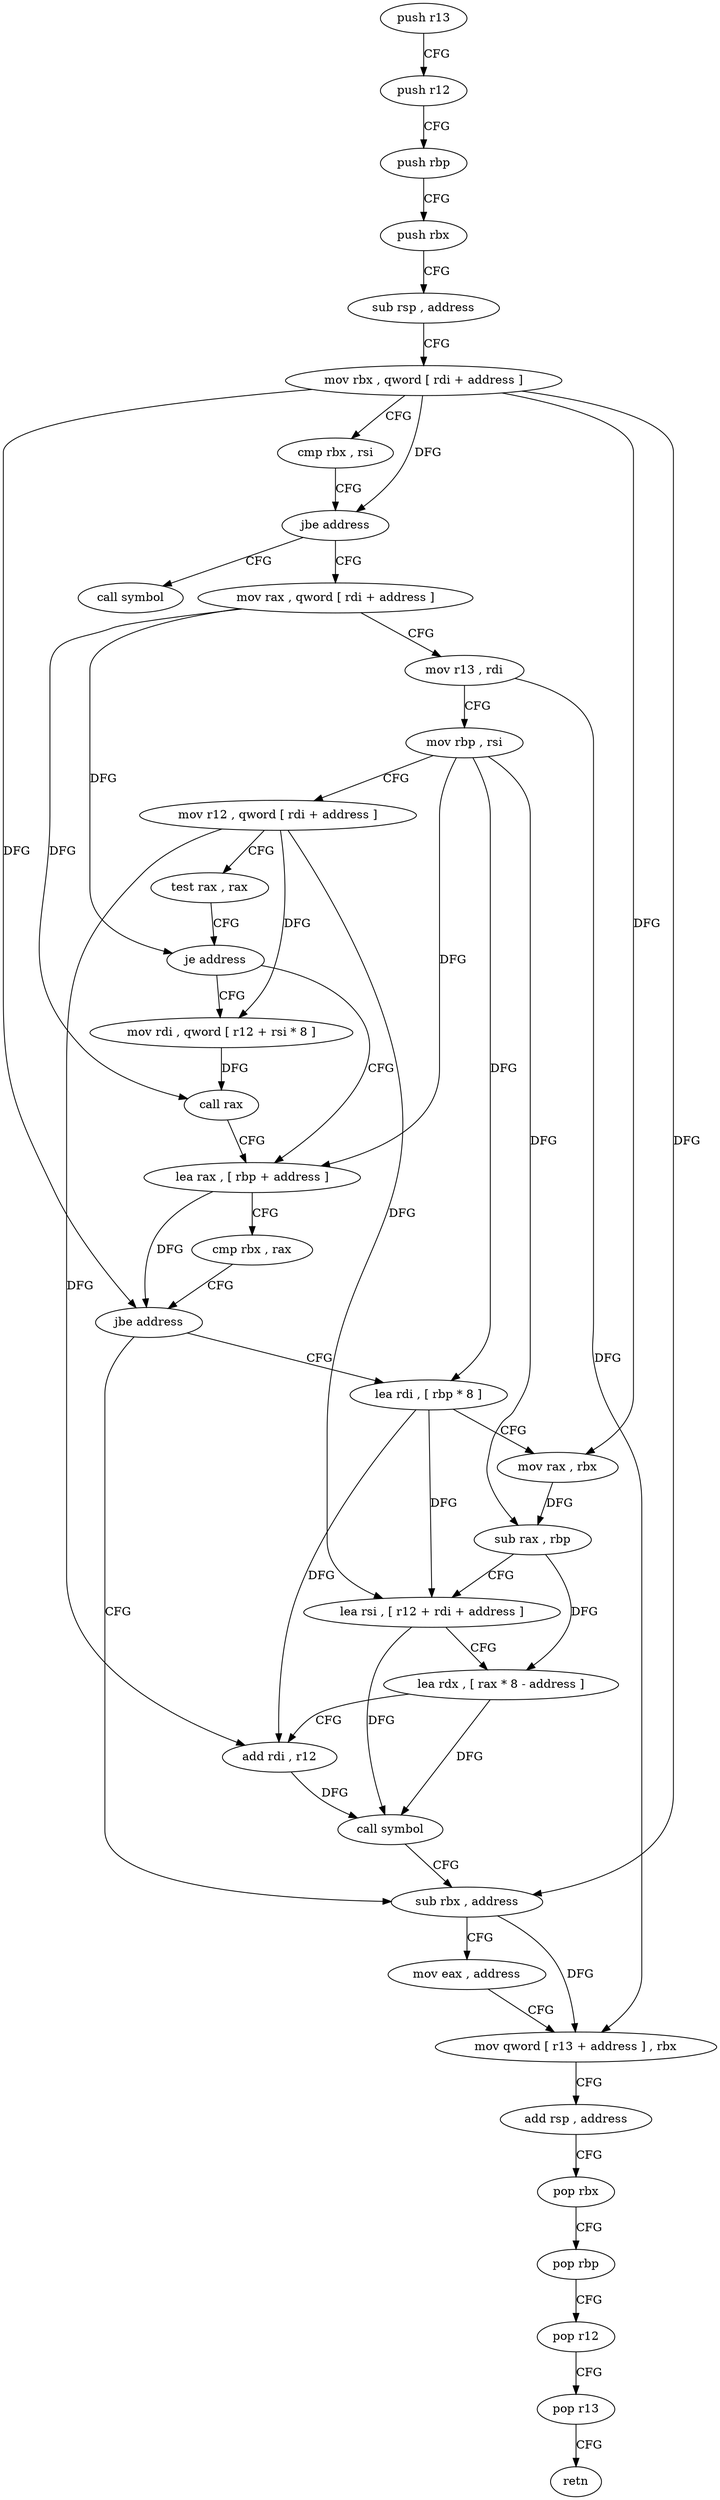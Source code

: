 digraph "func" {
"166608" [label = "push r13" ]
"166610" [label = "push r12" ]
"166612" [label = "push rbp" ]
"166613" [label = "push rbx" ]
"166614" [label = "sub rsp , address" ]
"166618" [label = "mov rbx , qword [ rdi + address ]" ]
"166622" [label = "cmp rbx , rsi" ]
"166625" [label = "jbe address" ]
"166720" [label = "call symbol" ]
"166627" [label = "mov rax , qword [ rdi + address ]" ]
"166631" [label = "mov r13 , rdi" ]
"166634" [label = "mov rbp , rsi" ]
"166637" [label = "mov r12 , qword [ rdi + address ]" ]
"166641" [label = "test rax , rax" ]
"166644" [label = "je address" ]
"166652" [label = "lea rax , [ rbp + address ]" ]
"166646" [label = "mov rdi , qword [ r12 + rsi * 8 ]" ]
"166656" [label = "cmp rbx , rax" ]
"166659" [label = "jbe address" ]
"166696" [label = "sub rbx , address" ]
"166661" [label = "lea rdi , [ rbp * 8 ]" ]
"166650" [label = "call rax" ]
"166700" [label = "mov eax , address" ]
"166705" [label = "mov qword [ r13 + address ] , rbx" ]
"166709" [label = "add rsp , address" ]
"166713" [label = "pop rbx" ]
"166714" [label = "pop rbp" ]
"166715" [label = "pop r12" ]
"166717" [label = "pop r13" ]
"166719" [label = "retn" ]
"166669" [label = "mov rax , rbx" ]
"166672" [label = "sub rax , rbp" ]
"166675" [label = "lea rsi , [ r12 + rdi + address ]" ]
"166680" [label = "lea rdx , [ rax * 8 - address ]" ]
"166688" [label = "add rdi , r12" ]
"166691" [label = "call symbol" ]
"166608" -> "166610" [ label = "CFG" ]
"166610" -> "166612" [ label = "CFG" ]
"166612" -> "166613" [ label = "CFG" ]
"166613" -> "166614" [ label = "CFG" ]
"166614" -> "166618" [ label = "CFG" ]
"166618" -> "166622" [ label = "CFG" ]
"166618" -> "166625" [ label = "DFG" ]
"166618" -> "166659" [ label = "DFG" ]
"166618" -> "166696" [ label = "DFG" ]
"166618" -> "166669" [ label = "DFG" ]
"166622" -> "166625" [ label = "CFG" ]
"166625" -> "166720" [ label = "CFG" ]
"166625" -> "166627" [ label = "CFG" ]
"166627" -> "166631" [ label = "CFG" ]
"166627" -> "166644" [ label = "DFG" ]
"166627" -> "166650" [ label = "DFG" ]
"166631" -> "166634" [ label = "CFG" ]
"166631" -> "166705" [ label = "DFG" ]
"166634" -> "166637" [ label = "CFG" ]
"166634" -> "166652" [ label = "DFG" ]
"166634" -> "166661" [ label = "DFG" ]
"166634" -> "166672" [ label = "DFG" ]
"166637" -> "166641" [ label = "CFG" ]
"166637" -> "166646" [ label = "DFG" ]
"166637" -> "166675" [ label = "DFG" ]
"166637" -> "166688" [ label = "DFG" ]
"166641" -> "166644" [ label = "CFG" ]
"166644" -> "166652" [ label = "CFG" ]
"166644" -> "166646" [ label = "CFG" ]
"166652" -> "166656" [ label = "CFG" ]
"166652" -> "166659" [ label = "DFG" ]
"166646" -> "166650" [ label = "DFG" ]
"166656" -> "166659" [ label = "CFG" ]
"166659" -> "166696" [ label = "CFG" ]
"166659" -> "166661" [ label = "CFG" ]
"166696" -> "166700" [ label = "CFG" ]
"166696" -> "166705" [ label = "DFG" ]
"166661" -> "166669" [ label = "CFG" ]
"166661" -> "166675" [ label = "DFG" ]
"166661" -> "166688" [ label = "DFG" ]
"166650" -> "166652" [ label = "CFG" ]
"166700" -> "166705" [ label = "CFG" ]
"166705" -> "166709" [ label = "CFG" ]
"166709" -> "166713" [ label = "CFG" ]
"166713" -> "166714" [ label = "CFG" ]
"166714" -> "166715" [ label = "CFG" ]
"166715" -> "166717" [ label = "CFG" ]
"166717" -> "166719" [ label = "CFG" ]
"166669" -> "166672" [ label = "DFG" ]
"166672" -> "166675" [ label = "CFG" ]
"166672" -> "166680" [ label = "DFG" ]
"166675" -> "166680" [ label = "CFG" ]
"166675" -> "166691" [ label = "DFG" ]
"166680" -> "166688" [ label = "CFG" ]
"166680" -> "166691" [ label = "DFG" ]
"166688" -> "166691" [ label = "DFG" ]
"166691" -> "166696" [ label = "CFG" ]
}

